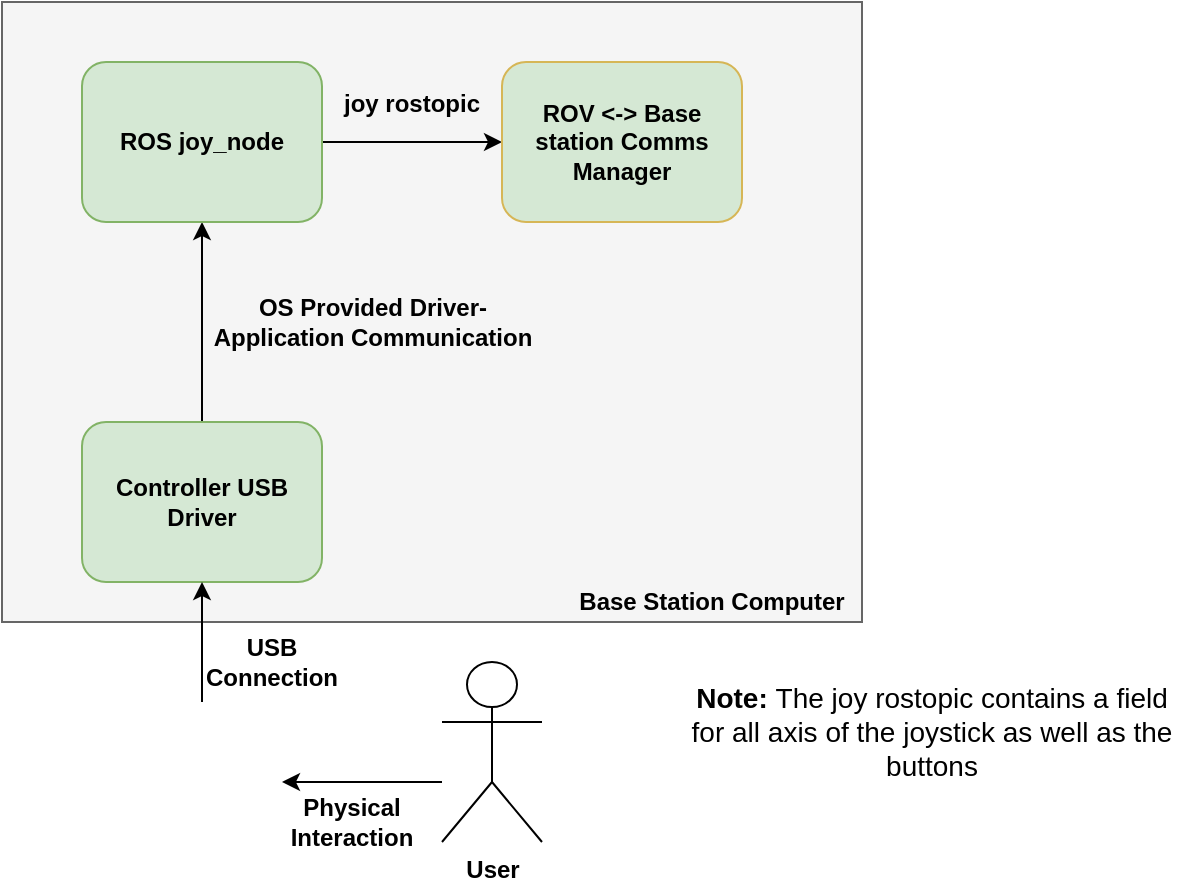 <mxfile version="12.1.7" type="github" pages="1">
  <diagram id="Cg5TQznFIi2fOIy1NgRE" name="Page-1">
    <mxGraphModel dx="1422" dy="794" grid="1" gridSize="10" guides="1" tooltips="1" connect="1" arrows="1" fold="1" page="1" pageScale="1" pageWidth="1100" pageHeight="850" math="0" shadow="0">
      <root>
        <mxCell id="0"/>
        <mxCell id="1" parent="0"/>
        <mxCell id="4A5gEsoZY53VQ-Z7-Xwo-21" value="" style="rounded=0;whiteSpace=wrap;html=1;fillColor=#f5f5f5;strokeColor=#666666;fontColor=#333333;" parent="1" vertex="1">
          <mxGeometry x="370" y="240" width="430" height="310" as="geometry"/>
        </mxCell>
        <mxCell id="4A5gEsoZY53VQ-Z7-Xwo-1" value="User" style="shape=umlActor;verticalLabelPosition=bottom;labelBackgroundColor=#ffffff;verticalAlign=top;html=1;outlineConnect=0;fontStyle=1" parent="1" vertex="1">
          <mxGeometry x="590" y="570" width="50" height="90" as="geometry"/>
        </mxCell>
        <mxCell id="4A5gEsoZY53VQ-Z7-Xwo-4" value="" style="shape=image;html=1;verticalAlign=top;verticalLabelPosition=bottom;labelBackgroundColor=#ffffff;imageAspect=0;aspect=fixed;image=https://cdn4.iconfinder.com/data/icons/video-game-adicts/1024/videogame_icons-10-128.png" parent="1" vertex="1">
          <mxGeometry x="430" y="590" width="80" height="80" as="geometry"/>
        </mxCell>
        <mxCell id="4A5gEsoZY53VQ-Z7-Xwo-7" value="" style="endArrow=classic;html=1;entryX=1;entryY=0.5;entryDx=0;entryDy=0;" parent="1" target="4A5gEsoZY53VQ-Z7-Xwo-4" edge="1">
          <mxGeometry width="50" height="50" relative="1" as="geometry">
            <mxPoint x="590" y="630" as="sourcePoint"/>
            <mxPoint x="340" y="600" as="targetPoint"/>
          </mxGeometry>
        </mxCell>
        <mxCell id="4A5gEsoZY53VQ-Z7-Xwo-13" style="edgeStyle=orthogonalEdgeStyle;rounded=0;orthogonalLoop=1;jettySize=auto;html=1;exitX=0.5;exitY=0;exitDx=0;exitDy=0;entryX=0.5;entryY=1;entryDx=0;entryDy=0;" parent="1" source="4A5gEsoZY53VQ-Z7-Xwo-9" target="4A5gEsoZY53VQ-Z7-Xwo-12" edge="1">
          <mxGeometry relative="1" as="geometry"/>
        </mxCell>
        <mxCell id="4A5gEsoZY53VQ-Z7-Xwo-9" value="Controller USB Driver" style="rounded=1;whiteSpace=wrap;html=1;fillColor=#d5e8d4;strokeColor=#82b366;fontStyle=1" parent="1" vertex="1">
          <mxGeometry x="410" y="450" width="120" height="80" as="geometry"/>
        </mxCell>
        <mxCell id="4A5gEsoZY53VQ-Z7-Xwo-10" style="edgeStyle=orthogonalEdgeStyle;rounded=0;orthogonalLoop=1;jettySize=auto;html=1;exitX=0.5;exitY=0;exitDx=0;exitDy=0;entryX=0.5;entryY=1;entryDx=0;entryDy=0;" parent="1" source="4A5gEsoZY53VQ-Z7-Xwo-4" target="4A5gEsoZY53VQ-Z7-Xwo-9" edge="1">
          <mxGeometry relative="1" as="geometry">
            <mxPoint x="470" y="570" as="targetPoint"/>
          </mxGeometry>
        </mxCell>
        <mxCell id="4A5gEsoZY53VQ-Z7-Xwo-16" style="edgeStyle=orthogonalEdgeStyle;rounded=0;orthogonalLoop=1;jettySize=auto;html=1;exitX=1;exitY=0.5;exitDx=0;exitDy=0;entryX=0;entryY=0.5;entryDx=0;entryDy=0;" parent="1" source="4A5gEsoZY53VQ-Z7-Xwo-12" target="4A5gEsoZY53VQ-Z7-Xwo-15" edge="1">
          <mxGeometry relative="1" as="geometry"/>
        </mxCell>
        <mxCell id="4A5gEsoZY53VQ-Z7-Xwo-12" value="ROS joy_node" style="rounded=1;whiteSpace=wrap;html=1;fillColor=#d5e8d4;strokeColor=#82b366;fontStyle=1" parent="1" vertex="1">
          <mxGeometry x="410" y="270" width="120" height="80" as="geometry"/>
        </mxCell>
        <mxCell id="4A5gEsoZY53VQ-Z7-Xwo-15" value="ROV &amp;lt;-&amp;gt; Base station Comms Manager" style="rounded=1;whiteSpace=wrap;html=1;fillColor=#D5E8D4;strokeColor=#d6b656;fontStyle=1" parent="1" vertex="1">
          <mxGeometry x="620" y="270" width="120" height="80" as="geometry"/>
        </mxCell>
        <mxCell id="4A5gEsoZY53VQ-Z7-Xwo-17" value="joy rostopic" style="text;html=1;strokeColor=none;fillColor=none;align=center;verticalAlign=middle;whiteSpace=wrap;rounded=0;fontStyle=1" parent="1" vertex="1">
          <mxGeometry x="525" y="281" width="100" height="20" as="geometry"/>
        </mxCell>
        <mxCell id="4A5gEsoZY53VQ-Z7-Xwo-19" value="OS Provided Driver-Application Communication&lt;br&gt;" style="text;html=1;strokeColor=none;fillColor=none;align=center;verticalAlign=middle;whiteSpace=wrap;rounded=0;fontStyle=1" parent="1" vertex="1">
          <mxGeometry x="470" y="390" width="171" height="20" as="geometry"/>
        </mxCell>
        <mxCell id="4A5gEsoZY53VQ-Z7-Xwo-20" value="Base Station Computer" style="text;html=1;strokeColor=none;fillColor=none;align=center;verticalAlign=middle;whiteSpace=wrap;rounded=0;fontStyle=1" parent="1" vertex="1">
          <mxGeometry x="640" y="530" width="170" height="20" as="geometry"/>
        </mxCell>
        <mxCell id="4A5gEsoZY53VQ-Z7-Xwo-22" value="&lt;b style=&quot;font-size: 14px;&quot;&gt;Note: &lt;/b&gt;The joy rostopic contains a field for all axis of the joystick as well as the buttons" style="text;html=1;strokeColor=none;fillColor=none;align=center;verticalAlign=middle;whiteSpace=wrap;rounded=0;fontSize=14;" parent="1" vertex="1">
          <mxGeometry x="710" y="570" width="250" height="70" as="geometry"/>
        </mxCell>
        <mxCell id="4A5gEsoZY53VQ-Z7-Xwo-23" value="USB Connection" style="text;html=1;strokeColor=none;fillColor=none;align=center;verticalAlign=middle;whiteSpace=wrap;rounded=0;fontStyle=1" parent="1" vertex="1">
          <mxGeometry x="485" y="560" width="40" height="20" as="geometry"/>
        </mxCell>
        <mxCell id="4A5gEsoZY53VQ-Z7-Xwo-24" value="Physical Interaction" style="text;html=1;strokeColor=none;fillColor=none;align=center;verticalAlign=middle;whiteSpace=wrap;rounded=0;fontStyle=1" parent="1" vertex="1">
          <mxGeometry x="525" y="640" width="40" height="20" as="geometry"/>
        </mxCell>
      </root>
    </mxGraphModel>
  </diagram>
</mxfile>
